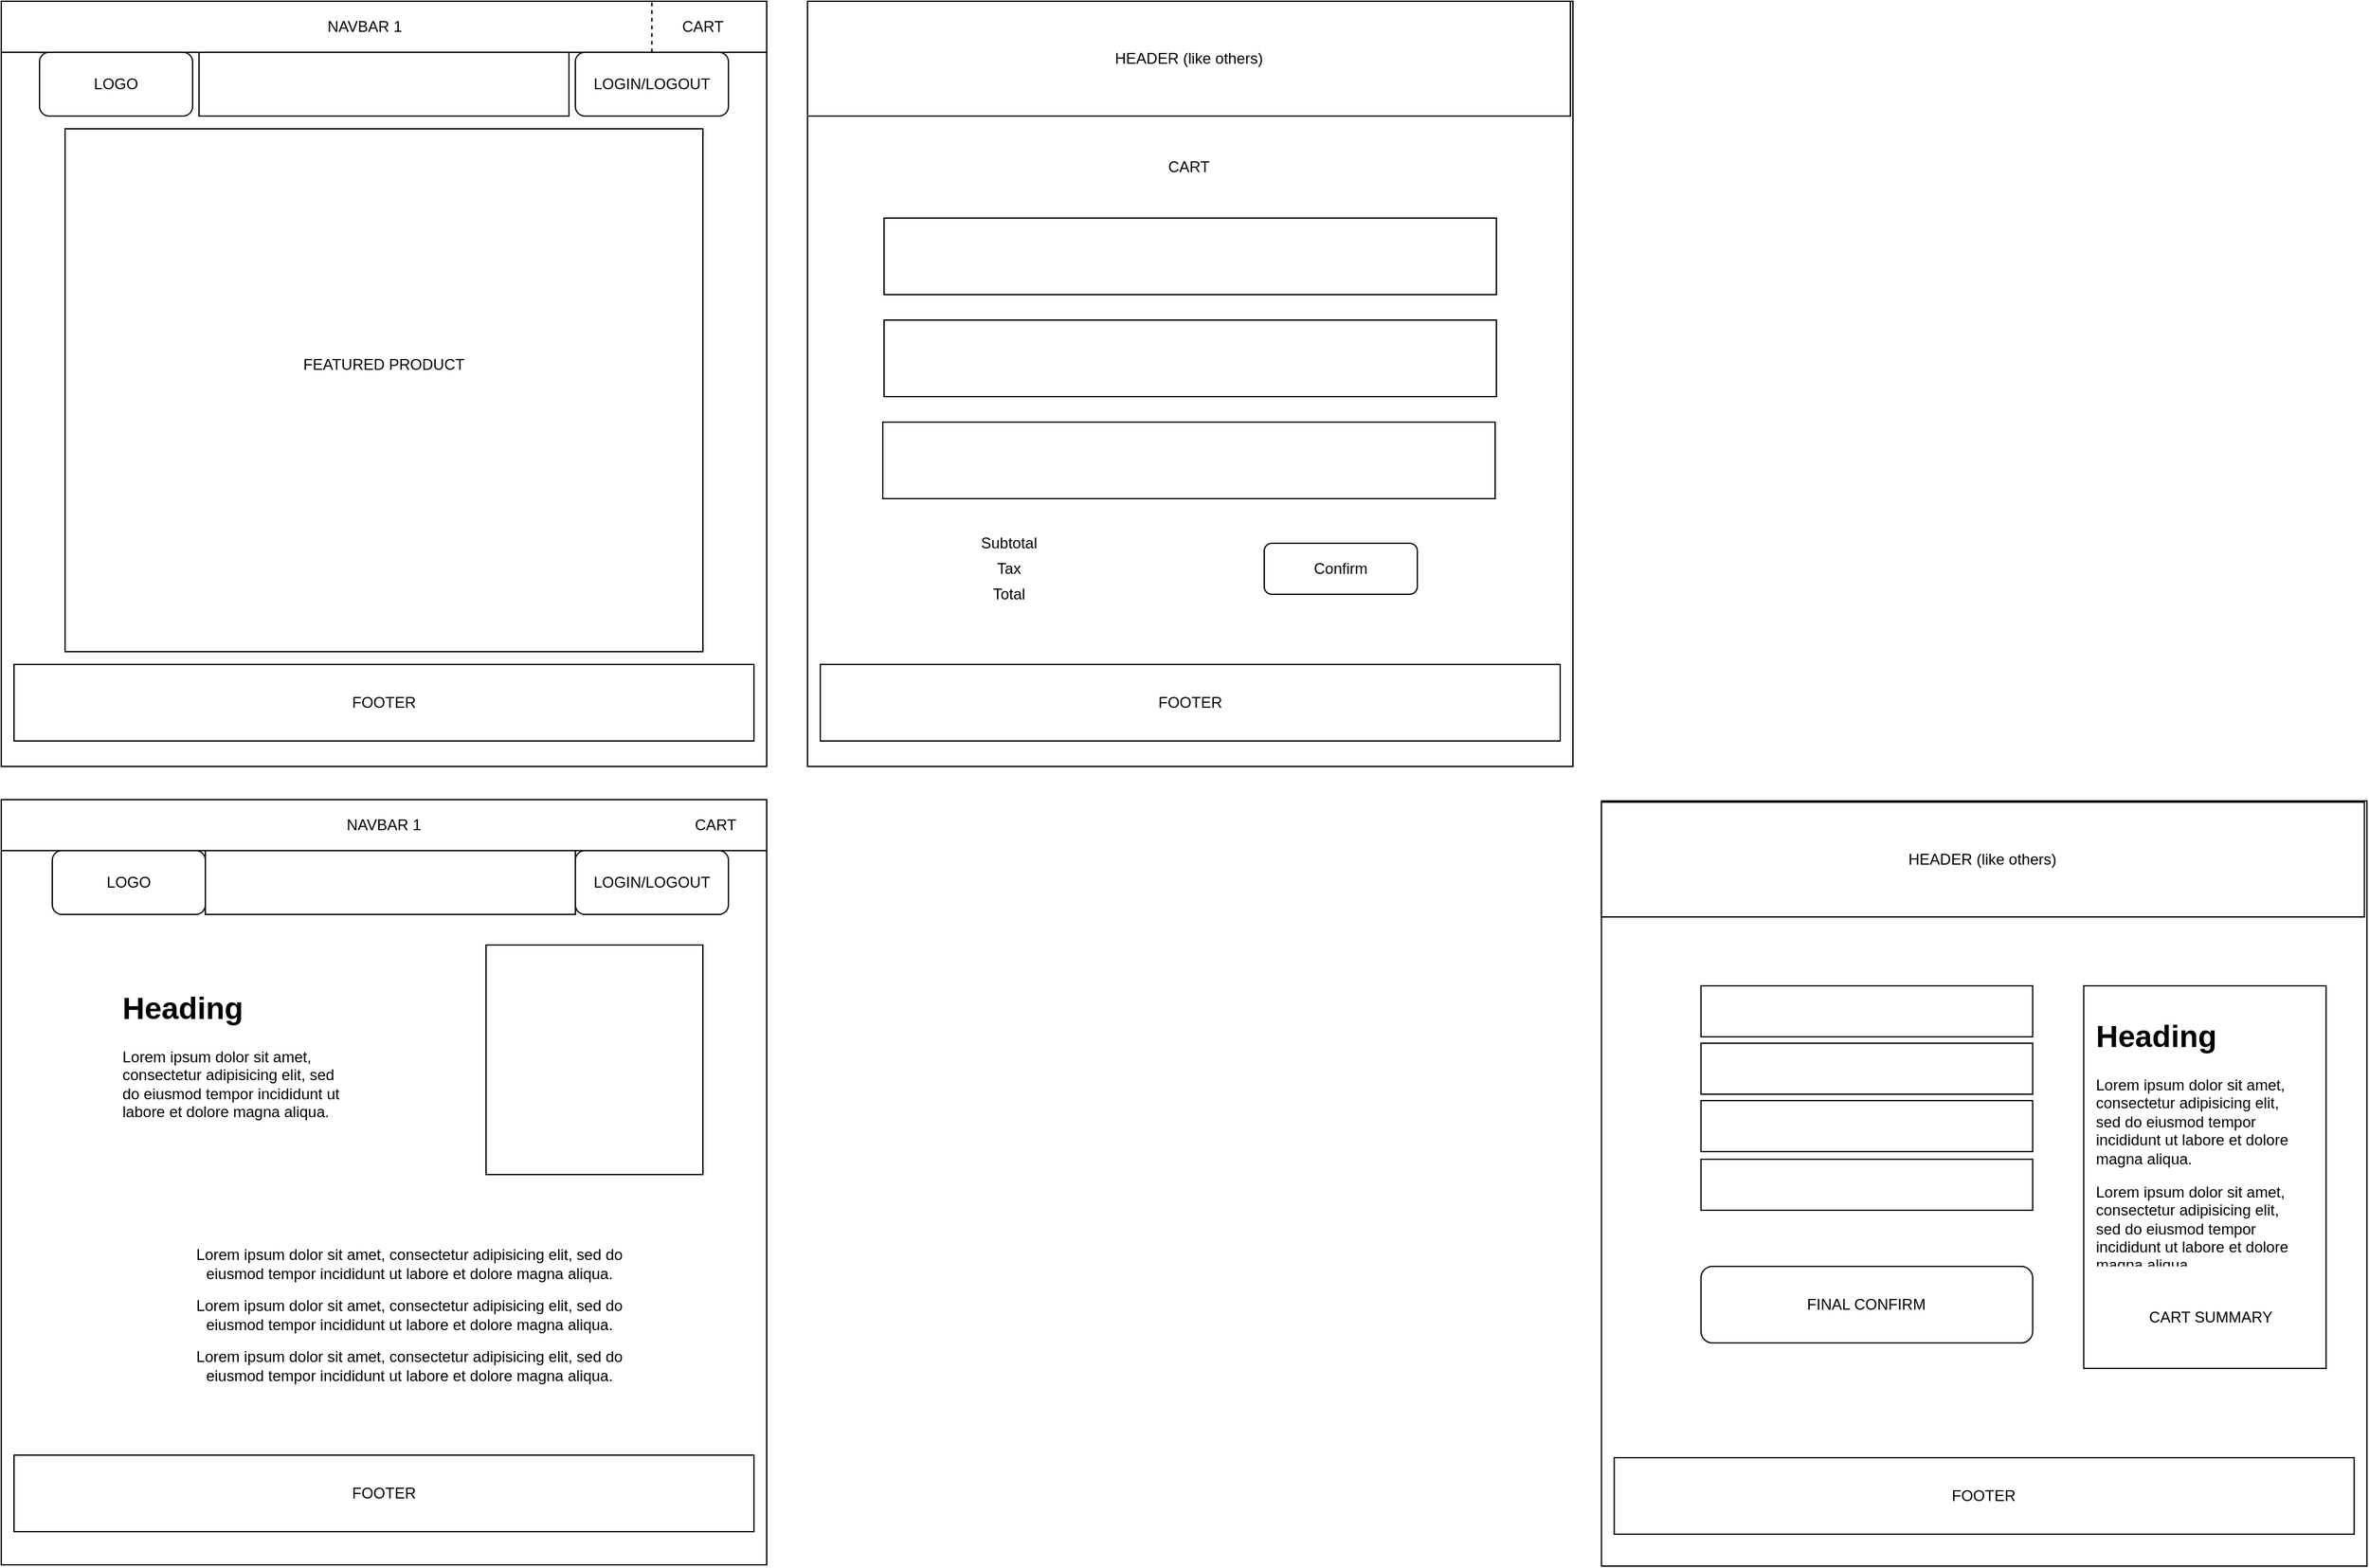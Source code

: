 <mxfile pages="1" version="11.2.0" type="github"><diagram id="WsQn_8KNvNphYhTudK5P" name="Page-1"><mxGraphModel dx="776" dy="920" grid="1" gridSize="10" guides="1" tooltips="1" connect="1" arrows="1" fold="1" page="1" pageScale="1" pageWidth="850" pageHeight="1100" math="0" shadow="0"><root><mxCell id="0"/><mxCell id="1" parent="0"/><mxCell id="b2crdJWpKw_ttLHGmNTD-1" value="" style="whiteSpace=wrap;html=1;aspect=fixed;" parent="1" vertex="1"><mxGeometry x="20" y="20" width="600" height="600" as="geometry"/></mxCell><mxCell id="b2crdJWpKw_ttLHGmNTD-2" value="" style="rounded=0;whiteSpace=wrap;html=1;" parent="1" vertex="1"><mxGeometry x="20" y="20" width="600" height="40" as="geometry"/></mxCell><mxCell id="b2crdJWpKw_ttLHGmNTD-3" value="NAVBAR 1" style="text;html=1;strokeColor=none;fillColor=none;align=center;verticalAlign=middle;whiteSpace=wrap;rounded=0;" parent="1" vertex="1"><mxGeometry x="150" y="30" width="310" height="20" as="geometry"/></mxCell><mxCell id="b2crdJWpKw_ttLHGmNTD-4" value="LOGO" style="rounded=1;whiteSpace=wrap;html=1;" parent="1" vertex="1"><mxGeometry x="50" y="60" width="120" height="50" as="geometry"/></mxCell><mxCell id="b2crdJWpKw_ttLHGmNTD-5" value="" style="rounded=0;whiteSpace=wrap;html=1;" parent="1" vertex="1"><mxGeometry x="175" y="60" width="290" height="50" as="geometry"/></mxCell><mxCell id="b2crdJWpKw_ttLHGmNTD-7" value="" style="endArrow=none;dashed=1;html=1;exitX=0.25;exitY=0;exitDx=0;exitDy=0;" parent="1" edge="1"><mxGeometry width="50" height="50" relative="1" as="geometry"><mxPoint x="530" y="60" as="sourcePoint"/><mxPoint x="530" y="20" as="targetPoint"/></mxGeometry></mxCell><mxCell id="b2crdJWpKw_ttLHGmNTD-8" value="CART" style="text;html=1;strokeColor=none;fillColor=none;align=center;verticalAlign=middle;whiteSpace=wrap;rounded=0;" parent="1" vertex="1"><mxGeometry x="550" y="30" width="40" height="20" as="geometry"/></mxCell><mxCell id="b2crdJWpKw_ttLHGmNTD-9" value="LOGIN/LOGOUT" style="rounded=1;whiteSpace=wrap;html=1;" parent="1" vertex="1"><mxGeometry x="470" y="60" width="120" height="50" as="geometry"/></mxCell><mxCell id="b2crdJWpKw_ttLHGmNTD-11" value="" style="rounded=0;whiteSpace=wrap;html=1;" parent="1" vertex="1"><mxGeometry x="70" y="120" width="500" height="410" as="geometry"/></mxCell><mxCell id="b2crdJWpKw_ttLHGmNTD-12" value="FOOTER" style="rounded=0;whiteSpace=wrap;html=1;" parent="1" vertex="1"><mxGeometry x="30" y="540" width="580" height="60" as="geometry"/></mxCell><mxCell id="b2crdJWpKw_ttLHGmNTD-13" value="FEATURED PRODUCT" style="text;html=1;strokeColor=none;fillColor=none;align=center;verticalAlign=middle;whiteSpace=wrap;rounded=0;" parent="1" vertex="1"><mxGeometry x="250" y="280" width="140" height="50" as="geometry"/></mxCell><mxCell id="8KzfHI4Jyures_ITT28p-2" value="" style="whiteSpace=wrap;html=1;aspect=fixed;" vertex="1" parent="1"><mxGeometry x="20" y="646" width="600" height="600" as="geometry"/></mxCell><mxCell id="8KzfHI4Jyures_ITT28p-3" value="" style="rounded=0;whiteSpace=wrap;html=1;" vertex="1" parent="1"><mxGeometry x="20" y="646" width="600" height="40" as="geometry"/></mxCell><mxCell id="8KzfHI4Jyures_ITT28p-4" value="NAVBAR 1" style="text;html=1;strokeColor=none;fillColor=none;align=center;verticalAlign=middle;whiteSpace=wrap;rounded=0;" vertex="1" parent="1"><mxGeometry x="165" y="656" width="310" height="20" as="geometry"/></mxCell><mxCell id="8KzfHI4Jyures_ITT28p-8" value="CART" style="text;html=1;strokeColor=none;fillColor=none;align=center;verticalAlign=middle;whiteSpace=wrap;rounded=0;" vertex="1" parent="1"><mxGeometry x="560" y="656" width="40" height="20" as="geometry"/></mxCell><mxCell id="8KzfHI4Jyures_ITT28p-9" value="LOGO" style="rounded=1;whiteSpace=wrap;html=1;" vertex="1" parent="1"><mxGeometry x="60" y="686" width="120" height="50" as="geometry"/></mxCell><mxCell id="8KzfHI4Jyures_ITT28p-10" value="LOGIN/LOGOUT" style="rounded=1;whiteSpace=wrap;html=1;" vertex="1" parent="1"><mxGeometry x="470" y="686" width="120" height="50" as="geometry"/></mxCell><mxCell id="8KzfHI4Jyures_ITT28p-11" value="" style="rounded=0;whiteSpace=wrap;html=1;" vertex="1" parent="1"><mxGeometry x="180" y="686" width="290" height="50" as="geometry"/></mxCell><mxCell id="8KzfHI4Jyures_ITT28p-12" value="" style="rounded=0;whiteSpace=wrap;html=1;" vertex="1" parent="1"><mxGeometry x="400" y="760" width="170" height="180" as="geometry"/></mxCell><mxCell id="8KzfHI4Jyures_ITT28p-13" value="&lt;h1&gt;Heading&lt;/h1&gt;&lt;p&gt;Lorem ipsum dolor sit amet, consectetur adipisicing elit, sed do eiusmod tempor incididunt ut labore et dolore magna aliqua.&lt;/p&gt;" style="text;html=1;strokeColor=none;fillColor=none;spacing=5;spacingTop=-20;whiteSpace=wrap;overflow=hidden;rounded=0;" vertex="1" parent="1"><mxGeometry x="110" y="790" width="190" height="120" as="geometry"/></mxCell><mxCell id="8KzfHI4Jyures_ITT28p-14" value="&lt;span style=&quot;text-align: left&quot;&gt;Lorem ipsum dolor sit amet, consectetur adipisicing elit, sed do eiusmod tempor incididunt ut labore et dolore magna aliqua.&lt;/span&gt;" style="text;html=1;strokeColor=none;fillColor=none;align=center;verticalAlign=middle;whiteSpace=wrap;rounded=0;" vertex="1" parent="1"><mxGeometry x="150" y="1000" width="380" height="20" as="geometry"/></mxCell><mxCell id="8KzfHI4Jyures_ITT28p-15" value="&lt;span style=&quot;text-align: left&quot;&gt;Lorem ipsum dolor sit amet, consectetur adipisicing elit, sed do eiusmod tempor incididunt ut labore et dolore magna aliqua.&lt;/span&gt;" style="text;html=1;strokeColor=none;fillColor=none;align=center;verticalAlign=middle;whiteSpace=wrap;rounded=0;" vertex="1" parent="1"><mxGeometry x="150" y="1040" width="380" height="20" as="geometry"/></mxCell><mxCell id="8KzfHI4Jyures_ITT28p-16" value="&lt;span style=&quot;text-align: left&quot;&gt;Lorem ipsum dolor sit amet, consectetur adipisicing elit, sed do eiusmod tempor incididunt ut labore et dolore magna aliqua.&lt;/span&gt;" style="text;html=1;strokeColor=none;fillColor=none;align=center;verticalAlign=middle;whiteSpace=wrap;rounded=0;" vertex="1" parent="1"><mxGeometry x="150" y="1080" width="380" height="20" as="geometry"/></mxCell><mxCell id="8KzfHI4Jyures_ITT28p-17" value="FOOTER" style="rounded=0;whiteSpace=wrap;html=1;" vertex="1" parent="1"><mxGeometry x="30" y="1160" width="580" height="60" as="geometry"/></mxCell><mxCell id="8KzfHI4Jyures_ITT28p-18" value="" style="whiteSpace=wrap;html=1;aspect=fixed;" vertex="1" parent="1"><mxGeometry x="652" y="20" width="600" height="600" as="geometry"/></mxCell><mxCell id="8KzfHI4Jyures_ITT28p-20" value="HEADER (like others)" style="rounded=0;whiteSpace=wrap;html=1;" vertex="1" parent="1"><mxGeometry x="652" y="20" width="598" height="90" as="geometry"/></mxCell><mxCell id="8KzfHI4Jyures_ITT28p-21" value="" style="rounded=0;whiteSpace=wrap;html=1;" vertex="1" parent="1"><mxGeometry x="712" y="190" width="480" height="60" as="geometry"/></mxCell><mxCell id="8KzfHI4Jyures_ITT28p-22" value="" style="rounded=0;whiteSpace=wrap;html=1;" vertex="1" parent="1"><mxGeometry x="712" y="270" width="480" height="60" as="geometry"/></mxCell><mxCell id="8KzfHI4Jyures_ITT28p-23" value="" style="rounded=0;whiteSpace=wrap;html=1;" vertex="1" parent="1"><mxGeometry x="711" y="350" width="480" height="60" as="geometry"/></mxCell><mxCell id="8KzfHI4Jyures_ITT28p-24" value="CART" style="text;html=1;strokeColor=none;fillColor=none;align=center;verticalAlign=middle;whiteSpace=wrap;rounded=0;" vertex="1" parent="1"><mxGeometry x="931" y="140" width="40" height="20" as="geometry"/></mxCell><mxCell id="8KzfHI4Jyures_ITT28p-25" value="Subtotal" style="text;html=1;strokeColor=none;fillColor=none;align=center;verticalAlign=middle;whiteSpace=wrap;rounded=0;" vertex="1" parent="1"><mxGeometry x="780" y="435" width="60" height="20" as="geometry"/></mxCell><mxCell id="8KzfHI4Jyures_ITT28p-26" value="Total" style="text;html=1;strokeColor=none;fillColor=none;align=center;verticalAlign=middle;whiteSpace=wrap;rounded=0;" vertex="1" parent="1"><mxGeometry x="780" y="475" width="60" height="20" as="geometry"/></mxCell><mxCell id="8KzfHI4Jyures_ITT28p-27" value="Tax" style="text;html=1;strokeColor=none;fillColor=none;align=center;verticalAlign=middle;whiteSpace=wrap;rounded=0;" vertex="1" parent="1"><mxGeometry x="780" y="455" width="60" height="20" as="geometry"/></mxCell><mxCell id="8KzfHI4Jyures_ITT28p-28" value="Confirm" style="rounded=1;whiteSpace=wrap;html=1;" vertex="1" parent="1"><mxGeometry x="1010" y="445" width="120" height="40" as="geometry"/></mxCell><mxCell id="8KzfHI4Jyures_ITT28p-31" value="FOOTER" style="rounded=0;whiteSpace=wrap;html=1;" vertex="1" parent="1"><mxGeometry x="662" y="540" width="580" height="60" as="geometry"/></mxCell><mxCell id="8KzfHI4Jyures_ITT28p-33" value="" style="whiteSpace=wrap;html=1;aspect=fixed;" vertex="1" parent="1"><mxGeometry x="1274.353" y="647" width="600" height="600" as="geometry"/></mxCell><mxCell id="8KzfHI4Jyures_ITT28p-34" value="HEADER (like others)" style="rounded=0;whiteSpace=wrap;html=1;" vertex="1" parent="1"><mxGeometry x="1274.353" y="648" width="598" height="90" as="geometry"/></mxCell><mxCell id="8KzfHI4Jyures_ITT28p-36" value="FOOTER" style="rounded=0;whiteSpace=wrap;html=1;" vertex="1" parent="1"><mxGeometry x="1284.353" y="1162" width="580" height="60" as="geometry"/></mxCell><mxCell id="8KzfHI4Jyures_ITT28p-37" value="" style="rounded=0;whiteSpace=wrap;html=1;" vertex="1" parent="1"><mxGeometry x="1352.353" y="792" width="260" height="40" as="geometry"/></mxCell><mxCell id="8KzfHI4Jyures_ITT28p-38" value="" style="rounded=0;whiteSpace=wrap;html=1;" vertex="1" parent="1"><mxGeometry x="1352.353" y="837" width="260" height="40" as="geometry"/></mxCell><mxCell id="8KzfHI4Jyures_ITT28p-39" value="" style="rounded=0;whiteSpace=wrap;html=1;" vertex="1" parent="1"><mxGeometry x="1352.353" y="882" width="260" height="40" as="geometry"/></mxCell><mxCell id="8KzfHI4Jyures_ITT28p-40" value="" style="rounded=0;whiteSpace=wrap;html=1;" vertex="1" parent="1"><mxGeometry x="1352.353" y="928" width="260" height="40" as="geometry"/></mxCell><mxCell id="8KzfHI4Jyures_ITT28p-42" value="" style="rounded=0;whiteSpace=wrap;html=1;" vertex="1" parent="1"><mxGeometry x="1652.353" y="792" width="190" height="300" as="geometry"/></mxCell><mxCell id="8KzfHI4Jyures_ITT28p-43" value="&lt;h1&gt;Heading&lt;/h1&gt;&lt;p&gt;Lorem ipsum dolor sit amet, consectetur adipisicing elit, sed do eiusmod tempor incididunt ut labore et dolore magna aliqua.&amp;nbsp;&lt;/p&gt;Lorem ipsum dolor sit amet, consectetur adipisicing elit, sed do eiusmod tempor incididunt ut labore et dolore magna aliqua." style="text;html=1;strokeColor=none;fillColor=none;spacing=5;spacingTop=-20;whiteSpace=wrap;overflow=hidden;rounded=0;" vertex="1" parent="1"><mxGeometry x="1657.353" y="812" width="165" height="200" as="geometry"/></mxCell><mxCell id="8KzfHI4Jyures_ITT28p-44" value="CART SUMMARY" style="text;html=1;strokeColor=none;fillColor=none;align=center;verticalAlign=middle;whiteSpace=wrap;rounded=0;" vertex="1" parent="1"><mxGeometry x="1692.353" y="1042" width="120" height="20" as="geometry"/></mxCell><mxCell id="8KzfHI4Jyures_ITT28p-45" value="FINAL CONFIRM" style="rounded=1;whiteSpace=wrap;html=1;" vertex="1" parent="1"><mxGeometry x="1352.353" y="1012" width="260" height="60" as="geometry"/></mxCell></root></mxGraphModel></diagram></mxfile>